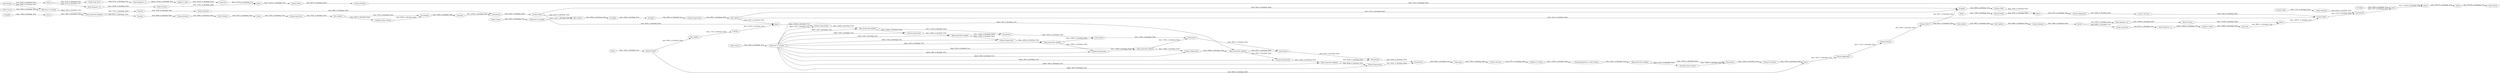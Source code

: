 digraph {
	"3539385363008266803_252" [label="Column Filter"]
	"2183085328537063049_134" [label="Table Row to Variable"]
	"5883563995248555816_254" [label="Column Filter"]
	"-3406931668248112930_167" [label=Concatenate]
	"5883563995248555816_262" [label=GroupBy]
	"-4272125851951661512_193" [label=Joiner]
	"5883563995248555816_267" [label="Column Rename"]
	"4817452528375317271_40" [label="Column Rename"]
	"-4272125851951661512_190" [label="Group Loop Start"]
	"-3406931668248112930_277" [label="Number To String"]
	"4817452528375317271_98" [label="Table Row to Variable"]
	"4817452528375317271_39" [label=Ungroup]
	"-3290033008685084339_26" [label="Group Loop Start"]
	"2183085328537063049_97" [label="Table Creator"]
	"-4272125851951661512_195" [label="Dose Response _R_"]
	"4817452528375317271_43" [label="Group Loop Start"]
	"3539385363008266803_251" [label="Column Rename"]
	"-3406931668248112930_278" [label=Concatenate]
	"-3406931668248112930_68" [label=Pivoting]
	"4817452528375317271_240" [label="Constant Value Column"]
	"-4272125851951661512_191" [label="Math Formula"]
	"5883563995248555816_266" [label="Column Aggregator"]
	"-3290033008685084339_49" [label="Loop End"]
	"4817452528375317271_53" [label=Ungroup]
	"-3290033008685084339_170" [label="Dose Response _R_"]
	"-3406931668248112930_162" [label=Concatenate]
	"4817452528375317271_29" [label=Sorter]
	"-3406931668248112930_151" [label="Column Expressions"]
	"3539385363008266803_264" [label=Concatenate]
	"-4317654544078440555_247" [label="Row Splitter"]
	"2183085328537063049_284" [label="Excel Writer"]
	"-3406931668248112930_229" [label="Column Rename"]
	"-4317654544078440555_218" [label="Column Expressions"]
	"-3406931668248112930_166" [label=Concatenate]
	"4817452528375317271_41" [label="Math Formula"]
	"-4317654544078440555_245" [label=GroupBy]
	"-4272125851951661512_186" [label=Sorter]
	"4817452528375317271_67" [label="Rule_based Row Splitter"]
	"4817452528375317271_132" [label="Column Filter"]
	"-3406931668248112930_156" [label="Rule_based Row Splitter"]
	"-3290033008685084339_18" [label="Dose Response _R_"]
	"-3406931668248112930_142" [label=Joiner]
	"4817452528375317271_42" [label=Sorter]
	"2183085328537063049_273" [label=Sorter]
	"-3406931668248112930_146" [label=Joiner]
	"-3406931668248112930_141" [label="Round Double"]
	"-3406931668248112930_228" [label="Rule_based Row Splitter"]
	"-4272125851951661512_189" [label="Image To Table"]
	"4817452528375317271_241" [label=Concatenate]
	"-3406931668248112930_173" [label="String To Number"]
	"4817452528375317271_52" [label=Concatenate]
	"2183085328537063049_285" [label="Table Reader"]
	"-3290033008685084339_168" [label=Sorter]
	"-3406931668248112930_239" [label="Column Rename"]
	"3539385363008266803_263" [label="Column Filter"]
	"-3406931668248112930_158" [label="Rule_based Row Splitter"]
	"-3406931668248112930_165" [label=Concatenate]
	"-3290033008685084339_171" [label="Math Formula"]
	"-3406931668248112930_276" [label="String Manipulation _Multi Column_"]
	"4817452528375317271_45" [label="Loop End"]
	"-4272125851951661512_192" [label="Loop End"]
	"4817452528375317271_31" [label=GroupBy]
	"2183085328537063049_271" [label=Joiner]
	"2183085328537063049_133" [label="Table Creator"]
	"5883563995248555816_261" [label=Joiner]
	"-3406931668248112930_161" [label="Column Expressions"]
	"-3406931668248112930_148" [label="Rule_based Row Splitter"]
	"-3406931668248112930_240" [label="Column Filter"]
	"-3406931668248112930_280" [label="Column Aggregator"]
	"-3406931668248112930_211" [label="Table Row to Variable"]
	"-3290033008685084339_250" [label="Row Splitter"]
	"-3406931668248112930_172" [label=Unpivoting]
	"-3406931668248112930_231" [label="Constant Value Column"]
	"-3406931668248112930_279" [label=Joiner]
	"-3406931668248112930_152" [label="Rule_based Row Splitter"]
	"-3406931668248112930_159" [label="Column Expressions"]
	"-4272125851951661512_198" [label="Dose Response _R_"]
	"-3406931668248112930_164" [label=Concatenate]
	"-4317654544078440555_145" [label=GroupBy]
	"4817452528375317271_54" [label="Column Rename"]
	"4817452528375317271_44" [label="Row Splitter"]
	"3539385363008266803_268" [label=Joiner]
	"-3290033008685084339_48" [label="Image To Table"]
	"-3290033008685084339_249" [label="Column Rename"]
	"-3406931668248112930_163" [label=Concatenate]
	"-3290033008685084339_50" [label=Joiner]
	"-3406931668248112930_154" [label="Column Expressions"]
	"-3406931668248112930_144" [label="Column Expressions"]
	"-4317654544078440555_246" [label="Row Splitter"]
	"5883563995248555816_259" [label="Round Double"]
	"-4272125851951661512_196" [label="Column Filter"]
	"-3406931668248112930_210" [label="Table Creator"]
	"-3406931668248112930_153" [label="Rule_based Row Splitter"]
	"-3406931668248112930_160" [label="Rule_based Row Splitter"]
	"-3406931668248112930_155" [label="Column Expressions"]
	"-3290033008685084339_248" [label="Row Splitter"]
	"5883563995248555816_255" [label=Joiner]
	"3539385363008266803_270" [label=GroupBy]
	"-3406931668248112930_157" [label="Column Expressions"]
	"-4272125851951661512_197" [label="Column Rename"]
	"-3406931668248112930_241" [label="Row Splitter"]
	"-4272125851951661512_189" -> "-4272125851951661512_192" [label="data: 33197; is_blocking: False"]
	"4817452528375317271_54" -> "4817452528375317271_52" [label="data: 5981; is_blocking: False"]
	"4817452528375317271_41" -> "4817452528375317271_42" [label="data: 8537; is_blocking: False"]
	"3539385363008266803_263" -> "3539385363008266803_264" [label="data: 3176; is_blocking: False"]
	"-3406931668248112930_172" -> "-3406931668248112930_229" [label="data: 7850; is_blocking: False"]
	"4817452528375317271_132" -> "5883563995248555816_262" [label="data: 5403; is_blocking: False"]
	"-3406931668248112930_68" -> "-3406931668248112930_142" [label="data: 10479; is_blocking: True"]
	"-3406931668248112930_159" -> "-3406931668248112930_160" [label="data: 10463; is_blocking: False"]
	"-3406931668248112930_280" -> "-3406931668248112930_239" [label="data: 11163; is_blocking: False"]
	"-3406931668248112930_142" -> "-3406931668248112930_144" [label="data: 12008; is_blocking: True"]
	"4817452528375317271_98" -> "4817452528375317271_67" [label="object: 288; is_blocking: True"]
	"-3406931668248112930_211" -> "-3406931668248112930_153" [label="object: 288; is_blocking: True"]
	"-3406931668248112930_152" -> "-3406931668248112930_154" [label="data: 11099; is_blocking: False"]
	"-4272125851951661512_186" -> "-4272125851951661512_190" [label="data: 5773; is_blocking: True"]
	"4817452528375317271_40" -> "4817452528375317271_41" [label="data: 5980; is_blocking: False"]
	"5883563995248555816_262" -> "5883563995248555816_254" [label="data: 4850; is_blocking: True"]
	"2183085328537063049_133" -> "2183085328537063049_134" [label="data: 3391; is_blocking: True"]
	"-3406931668248112930_163" -> "-3406931668248112930_164" [label="data: 10302; is_blocking: False"]
	"-4272125851951661512_197" -> "2183085328537063049_271" [label="data: 7332; is_blocking: False"]
	"-3406931668248112930_278" -> "-3406931668248112930_173" [label="data: 12454; is_blocking: False"]
	"-3406931668248112930_157" -> "-3406931668248112930_158" [label="data: 10980; is_blocking: False"]
	"-3406931668248112930_158" -> "-3406931668248112930_159" [label="data: 9565; is_blocking: False"]
	"-3406931668248112930_277" -> "-3406931668248112930_276" [label="data: 13299; is_blocking: False"]
	"-3406931668248112930_148" -> "-3406931668248112930_151" [label="data: 11482; is_blocking: False"]
	"2183085328537063049_285" -> "-4272125851951661512_186" [label="data: 5846; is_blocking: False"]
	"-3406931668248112930_211" -> "-3406931668248112930_148" [label="object: 288; is_blocking: True"]
	"2183085328537063049_134" -> "-4317654544078440555_246" [label="object: 288; is_blocking: True"]
	"4817452528375317271_67" -> "4817452528375317271_39" [label="data: 6477; is_blocking: False"]
	"-3406931668248112930_144" -> "-3406931668248112930_148" [label="data: 12560; is_blocking: False"]
	"-3406931668248112930_162" -> "-3406931668248112930_163" [label="data: 10818; is_blocking: False"]
	"-3406931668248112930_211" -> "-3406931668248112930_161" [label="object: 288; is_blocking: True"]
	"-3290033008685084339_250" -> "-3290033008685084339_249" [label="data: 9892; is_blocking: False"]
	"-3406931668248112930_210" -> "-3406931668248112930_211" [label="data: 2502; is_blocking: True"]
	"4817452528375317271_44" -> "4817452528375317271_240" [label="data: 7563; is_blocking: False"]
	"4817452528375317271_45" -> "4817452528375317271_52" [label="data: 18305; is_blocking: True"]
	"-3290033008685084339_26" -> "-3290033008685084339_18" [label="data: 9072; is_blocking: True"]
	"2183085328537063049_273" -> "2183085328537063049_284" [label="data: 202198; is_blocking: True"]
	"-4317654544078440555_245" -> "-4317654544078440555_145" [label="data: 5206; is_blocking: True"]
	"-3406931668248112930_141" -> "-3406931668248112930_241" [label="data: 6992; is_blocking: False"]
	"-4272125851951661512_186" -> "-4272125851951661512_198" [label="data: 5773; is_blocking: True"]
	"-4317654544078440555_247" -> "-3406931668248112930_142" [label="data: 4272; is_blocking: False"]
	"-3406931668248112930_146" -> "-3406931668248112930_141" [label="data: 7225; is_blocking: True"]
	"4817452528375317271_132" -> "-3406931668248112930_142" [label="data: 5403; is_blocking: False"]
	"-3406931668248112930_161" -> "-3406931668248112930_167" [label="data: 9944; is_blocking: False"]
	"-3406931668248112930_153" -> "-3406931668248112930_155" [label="data: 10584; is_blocking: False"]
	"-3406931668248112930_160" -> "-3406931668248112930_161" [label="data: 9046; is_blocking: False"]
	"-3290033008685084339_49" -> "-3290033008685084339_50" [label="data: 98012; is_blocking: True"]
	"-3406931668248112930_211" -> "-3406931668248112930_159" [label="object: 288; is_blocking: True"]
	"-3406931668248112930_240" -> "-3290033008685084339_248" [label="data: 8811; is_blocking: False"]
	"3539385363008266803_268" -> "2183085328537063049_271" [label="data: 101262; is_blocking: True"]
	"-3290033008685084339_248" -> "-3290033008685084339_250" [label="data: 9967; is_blocking: False"]
	"-3406931668248112930_239" -> "-3406931668248112930_240" [label="data: 9269; is_blocking: False"]
	"2183085328537063049_285" -> "4817452528375317271_98" [label="data: 5846; is_blocking: False"]
	"-3406931668248112930_211" -> "-3406931668248112930_151" [label="object: 288; is_blocking: True"]
	"-3406931668248112930_228" -> "-3406931668248112930_278" [label="data: 12523; is_blocking: False"]
	"-3406931668248112930_211" -> "-3406931668248112930_160" [label="object: 288; is_blocking: True"]
	"5883563995248555816_261" -> "5883563995248555816_266" [label="data: 8153; is_blocking: True"]
	"5883563995248555816_267" -> "3539385363008266803_263" [label="data: 5093; is_blocking: False"]
	"-3406931668248112930_156" -> "-3406931668248112930_157" [label="data: 10082; is_blocking: False"]
	"-3406931668248112930_240" -> "5883563995248555816_262" [label="data: 8811; is_blocking: False"]
	"-4272125851951661512_193" -> "-4272125851951661512_196" [label="data: 112161; is_blocking: True"]
	"-3406931668248112930_160" -> "-3406931668248112930_166" [label="data: 9046; is_blocking: False"]
	"-3406931668248112930_173" -> "-3406931668248112930_279" [label="data: 7852; is_blocking: False"]
	"-3406931668248112930_155" -> "-3406931668248112930_156" [label="data: 11499; is_blocking: False"]
	"-3406931668248112930_211" -> "-3406931668248112930_158" [label="object: 288; is_blocking: True"]
	"-3406931668248112930_211" -> "-3406931668248112930_154" [label="object: 288; is_blocking: True"]
	"-3290033008685084339_170" -> "-3290033008685084339_171" [label="data: 15058; is_blocking: False"]
	"-3406931668248112930_211" -> "-3406931668248112930_155" [label="object: 288; is_blocking: True"]
	"4817452528375317271_52" -> "4817452528375317271_132" [label="data: 8782; is_blocking: False"]
	"-4317654544078440555_145" -> "-4317654544078440555_218" [label="data: 3891; is_blocking: True"]
	"2183085328537063049_271" -> "2183085328537063049_273" [label="data: 202197; is_blocking: True"]
	"-4272125851951661512_198" -> "-4272125851951661512_191" [label="data: 15058; is_blocking: False"]
	"-3290033008685084339_249" -> "-3290033008685084339_168" [label="data: 7994; is_blocking: False"]
	"-3406931668248112930_276" -> "-3406931668248112930_228" [label="data: 13241; is_blocking: False"]
	"4817452528375317271_240" -> "4817452528375317271_241" [label="data: 9308; is_blocking: False"]
	"-3406931668248112930_154" -> "-3406931668248112930_153" [label="data: 12002; is_blocking: False"]
	"4817452528375317271_39" -> "4817452528375317271_40" [label="data: 6828; is_blocking: False"]
	"4817452528375317271_67" -> "4817452528375317271_53" [label="data: 7319; is_blocking: False"]
	"-3406931668248112930_211" -> "-3406931668248112930_156" [label="object: 288; is_blocking: True"]
	"-3406931668248112930_167" -> "-3406931668248112930_172" [label="data: 8246; is_blocking: False"]
	"-3290033008685084339_18" -> "-3290033008685084339_48" [label="object: 30802; is_blocking: True"]
	"-3406931668248112930_153" -> "-3406931668248112930_163" [label="data: 10584; is_blocking: False"]
	"5883563995248555816_254" -> "5883563995248555816_261" [label="data: 4426; is_blocking: False"]
	"-4317654544078440555_247" -> "3539385363008266803_263" [label="data: 4272; is_blocking: False"]
	"5883563995248555816_255" -> "5883563995248555816_259" [label="data: 7199; is_blocking: True"]
	"-3406931668248112930_241" -> "-3406931668248112930_68" [label="data: 7130; is_blocking: False"]
	"-3290033008685084339_50" -> "3539385363008266803_263" [label="data: 108910; is_blocking: True"]
	"-3406931668248112930_152" -> "-3406931668248112930_162" [label="data: 11482; is_blocking: False"]
	"-3406931668248112930_211" -> "-3406931668248112930_152" [label="object: 288; is_blocking: True"]
	"-3406931668248112930_231" -> "-3406931668248112930_278" [label="data: 13685; is_blocking: False"]
	"-3406931668248112930_229" -> "-3406931668248112930_277" [label="data: 6791; is_blocking: False"]
	"-4317654544078440555_246" -> "-4317654544078440555_245" [label="data: 6554; is_blocking: False"]
	"-3406931668248112930_228" -> "-3406931668248112930_231" [label="data: 12107; is_blocking: False"]
	"5883563995248555816_266" -> "5883563995248555816_267" [label="data: 6559; is_blocking: False"]
	"4817452528375317271_31" -> "4817452528375317271_29" [label="data: 7448; is_blocking: True"]
	"-3406931668248112930_151" -> "-3406931668248112930_152" [label="data: 12582; is_blocking: False"]
	"4817452528375317271_44" -> "4817452528375317271_241" [label="data: 7591; is_blocking: False"]
	"-4272125851951661512_195" -> "-4272125851951661512_189" [label="object: 32125; is_blocking: True"]
	"-4317654544078440555_247" -> "5883563995248555816_262" [label="data: 4272; is_blocking: False"]
	"-3290033008685084339_168" -> "-3290033008685084339_170" [label="data: 9903; is_blocking: True"]
	"5883563995248555816_259" -> "5883563995248555816_261" [label="data: 6976; is_blocking: False"]
	"-4272125851951661512_192" -> "-4272125851951661512_193" [label="data: 101272; is_blocking: True"]
	"4817452528375317271_42" -> "4817452528375317271_43" [label="data: 7832; is_blocking: True"]
	"3539385363008266803_270" -> "3539385363008266803_268" [label="data: 3936; is_blocking: True"]
	"3539385363008266803_252" -> "3539385363008266803_251" [label="data: 7127; is_blocking: False"]
	"-3406931668248112930_279" -> "-3406931668248112930_280" [label="data: 10673; is_blocking: True"]
	"-3406931668248112930_156" -> "-3406931668248112930_164" [label="data: 10082; is_blocking: False"]
	"4817452528375317271_43" -> "4817452528375317271_44" [label="data: 7621; is_blocking: True"]
	"-3406931668248112930_211" -> "-3406931668248112930_157" [label="object: 288; is_blocking: True"]
	"4817452528375317271_241" -> "4817452528375317271_45" [label="data: 7906; is_blocking: False"]
	"3539385363008266803_251" -> "3539385363008266803_264" [label="data: 6390; is_blocking: False"]
	"-3406931668248112930_211" -> "-3406931668248112930_144" [label="object: 288; is_blocking: True"]
	"-4272125851951661512_190" -> "-4272125851951661512_195" [label="data: 5110; is_blocking: True"]
	"-3406931668248112930_165" -> "-3406931668248112930_166" [label="data: 9283; is_blocking: False"]
	"-4317654544078440555_218" -> "-4317654544078440555_247" [label="data: 5061; is_blocking: False"]
	"-3290033008685084339_48" -> "-3290033008685084339_49" [label="data: 31896; is_blocking: False"]
	"-3406931668248112930_164" -> "-3406931668248112930_165" [label="data: 9800; is_blocking: False"]
	"-4272125851951661512_196" -> "-4272125851951661512_197" [label="data: 8073; is_blocking: False"]
	"-3406931668248112930_148" -> "-3406931668248112930_162" [label="data: 11100; is_blocking: False"]
	"-3406931668248112930_141" -> "-3406931668248112930_279" [label="data: 6992; is_blocking: False"]
	"4817452528375317271_29" -> "4817452528375317271_67" [label="data: 7466; is_blocking: True"]
	"-3406931668248112930_166" -> "-3406931668248112930_167" [label="data: 8764; is_blocking: False"]
	"-3406931668248112930_158" -> "-3406931668248112930_165" [label="data: 9567; is_blocking: False"]
	"-4272125851951661512_191" -> "-4272125851951661512_193" [label="data: 17327; is_blocking: False"]
	"-3290033008685084339_168" -> "-3290033008685084339_26" [label="data: 9903; is_blocking: True"]
	"2183085328537063049_97" -> "4817452528375317271_98" [label="data: 2502; is_blocking: True"]
	"3539385363008266803_264" -> "3539385363008266803_268" [label="data: 7147; is_blocking: False"]
	"4817452528375317271_53" -> "4817452528375317271_54" [label="data: 7955; is_blocking: False"]
	"-3290033008685084339_171" -> "-3290033008685084339_50" [label="data: 17338; is_blocking: False"]
	"4817452528375317271_132" -> "-4317654544078440555_246" [label="data: 5403; is_blocking: False"]
	rankdir=LR
}
